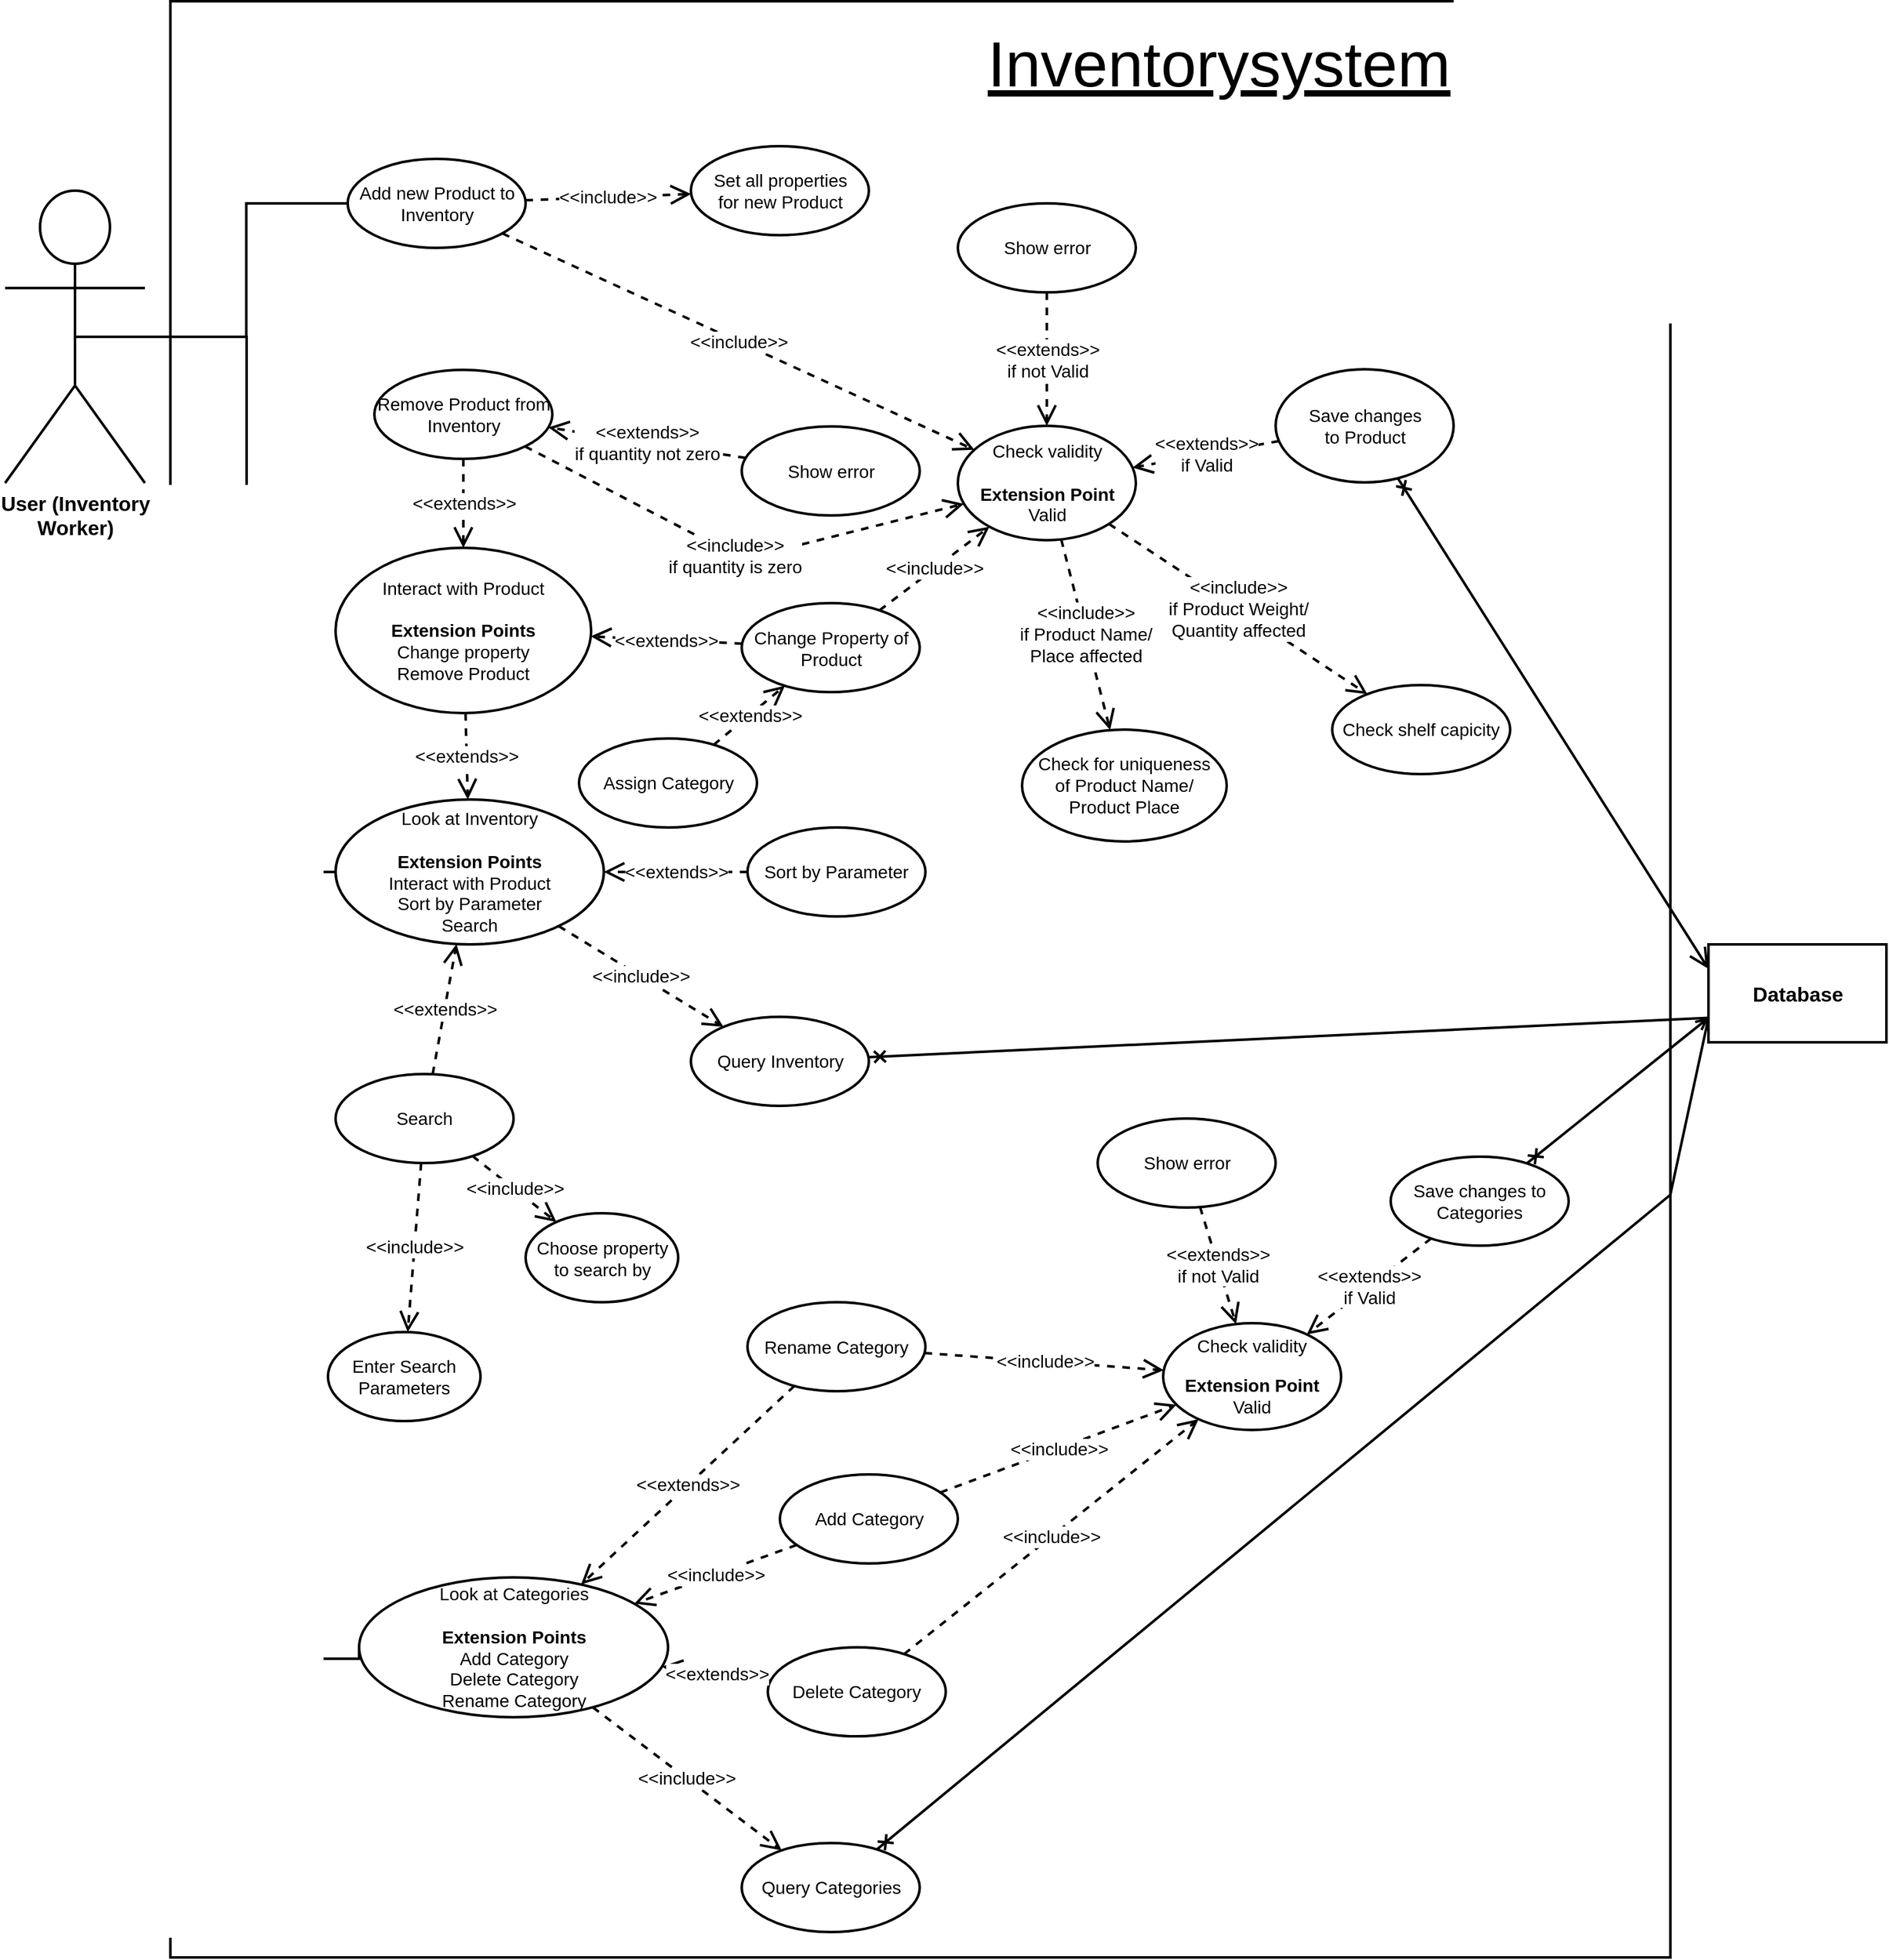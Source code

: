 <mxfile version="12.3.2" type="device" pages="1"><diagram id="t-Upmhj15z3J1N88mAHy" name="Page-1"><mxGraphModel dx="2347" dy="1347" grid="1" gridSize="10" guides="1" tooltips="1" connect="1" arrows="1" fold="1" page="1" pageScale="1" pageWidth="850" pageHeight="1100" math="0" shadow="0"><root><mxCell id="0"/><mxCell id="1" parent="0"/><mxCell id="CYlJP8960C6kTplcdS72-47" value="&lt;font style=&quot;font-size: 14px&quot;&gt;" style="rounded=0;whiteSpace=wrap;html=1;strokeWidth=2;" parent="1" vertex="1"><mxGeometry x="210" y="41" width="1180" height="1539" as="geometry"/></mxCell><mxCell id="6iQRYAnchm-Jq2LVLyEV-27" style="edgeStyle=orthogonalEdgeStyle;rounded=0;orthogonalLoop=1;jettySize=auto;html=1;exitX=0.5;exitY=0.5;exitDx=0;exitDy=0;exitPerimeter=0;endArrow=none;endFill=0;strokeWidth=2;" parent="1" source="6iQRYAnchm-Jq2LVLyEV-1" target="6iQRYAnchm-Jq2LVLyEV-3" edge="1"><mxGeometry relative="1" as="geometry"><mxPoint x="354.5" y="225" as="targetPoint"/></mxGeometry></mxCell><mxCell id="6iQRYAnchm-Jq2LVLyEV-31" style="edgeStyle=orthogonalEdgeStyle;rounded=0;orthogonalLoop=1;jettySize=auto;html=1;entryX=0;entryY=0.5;entryDx=0;entryDy=0;endArrow=none;endFill=0;strokeWidth=2;" parent="1" source="6iQRYAnchm-Jq2LVLyEV-1" target="6iQRYAnchm-Jq2LVLyEV-22" edge="1"><mxGeometry relative="1" as="geometry"><Array as="points"><mxPoint x="270" y="305"/><mxPoint x="270" y="726"/></Array></mxGeometry></mxCell><mxCell id="CYlJP8960C6kTplcdS72-53" style="edgeStyle=orthogonalEdgeStyle;rounded=0;orthogonalLoop=1;jettySize=auto;html=1;startArrow=none;startFill=0;endArrow=none;endFill=0;entryX=0;entryY=0.5;entryDx=0;entryDy=0;strokeWidth=2;exitX=0.5;exitY=0.5;exitDx=0;exitDy=0;exitPerimeter=0;" parent="1" source="6iQRYAnchm-Jq2LVLyEV-1" target="CYlJP8960C6kTplcdS72-52" edge="1"><mxGeometry relative="1" as="geometry"><Array as="points"><mxPoint x="270" y="305"/><mxPoint x="270" y="1345"/></Array></mxGeometry></mxCell><mxCell id="6iQRYAnchm-Jq2LVLyEV-1" value="&lt;font style=&quot;font-size: 16px&quot;&gt;&lt;b&gt;User (Inventory&lt;br&gt;Worker)&lt;/b&gt;&lt;/font&gt;" style="shape=umlActor;verticalLabelPosition=bottom;labelBackgroundColor=#ffffff;verticalAlign=top;html=1;outlineConnect=0;strokeWidth=2;" parent="1" vertex="1"><mxGeometry x="80" y="190" width="110" height="230" as="geometry"/></mxCell><mxCell id="6iQRYAnchm-Jq2LVLyEV-3" value="&lt;font style=&quot;font-size: 14px&quot;&gt;Add new Product to&lt;br&gt;Inventory&lt;/font&gt;" style="ellipse;whiteSpace=wrap;html=1;strokeWidth=2;" parent="1" vertex="1"><mxGeometry x="349.5" y="165" width="140" height="70" as="geometry"/></mxCell><mxCell id="6iQRYAnchm-Jq2LVLyEV-4" value="&lt;font style=&quot;font-size: 14px&quot;&gt;Set all properties&lt;br&gt;for new Product" style="ellipse;whiteSpace=wrap;html=1;strokeWidth=2;" parent="1" vertex="1"><mxGeometry x="619.5" y="155" width="140" height="70" as="geometry"/></mxCell><mxCell id="6iQRYAnchm-Jq2LVLyEV-12" value="&lt;font style=&quot;font-size: 14px&quot;&gt;Remove Product from&lt;br&gt;Inventory" style="ellipse;whiteSpace=wrap;html=1;strokeWidth=2;" parent="1" vertex="1"><mxGeometry x="370.5" y="331" width="140" height="70" as="geometry"/></mxCell><mxCell id="6iQRYAnchm-Jq2LVLyEV-17" value="&lt;font style=&quot;font-size: 14px&quot;&gt;&amp;lt;&amp;lt;extends&amp;gt;&amp;gt;&lt;br&gt;if quantity not zero" style="endArrow=open;endSize=12;dashed=1;html=1;strokeWidth=2;" parent="1" source="6iQRYAnchm-Jq2LVLyEV-18" target="6iQRYAnchm-Jq2LVLyEV-12" edge="1"><mxGeometry width="160" relative="1" as="geometry"><mxPoint x="554.5" y="510" as="sourcePoint"/><mxPoint x="129.5" y="521" as="targetPoint"/><Array as="points"/></mxGeometry></mxCell><mxCell id="6iQRYAnchm-Jq2LVLyEV-18" value="&lt;font style=&quot;font-size: 14px&quot;&gt;Show error" style="ellipse;whiteSpace=wrap;html=1;strokeWidth=2;" parent="1" vertex="1"><mxGeometry x="659.5" y="375.5" width="140" height="70" as="geometry"/></mxCell><mxCell id="6iQRYAnchm-Jq2LVLyEV-21" value="&lt;font style=&quot;font-size: 14px&quot;&gt;Search" style="ellipse;whiteSpace=wrap;html=1;strokeWidth=2;" parent="1" vertex="1"><mxGeometry x="340" y="885" width="140" height="70" as="geometry"/></mxCell><mxCell id="6iQRYAnchm-Jq2LVLyEV-22" value="&lt;font style=&quot;font-size: 14px&quot;&gt;Look at Inventory&lt;br&gt;&lt;br&gt;&lt;b&gt;Extension Points&lt;/b&gt;&lt;br&gt;Interact with Product&lt;br&gt;Sort by Parameter&lt;br&gt;Search" style="ellipse;whiteSpace=wrap;html=1;strokeWidth=2;" parent="1" vertex="1"><mxGeometry x="340" y="669" width="211" height="114" as="geometry"/></mxCell><mxCell id="CYlJP8960C6kTplcdS72-5" value="&lt;font style=&quot;font-size: 14px&quot;&gt;Interact with Product&lt;br&gt;&lt;br&gt;&lt;b&gt;Extension Points&lt;/b&gt;&lt;br&gt;Change property&lt;br&gt;Remove Product" style="ellipse;whiteSpace=wrap;html=1;strokeWidth=2;" parent="1" vertex="1"><mxGeometry x="340" y="471" width="201" height="130" as="geometry"/></mxCell><mxCell id="6iQRYAnchm-Jq2LVLyEV-43" value="&lt;font style=&quot;font-size: 14px&quot;&gt;&amp;lt;&amp;lt;include&amp;gt;&amp;gt;" style="endArrow=open;endSize=12;dashed=1;html=1;strokeWidth=2;" parent="1" source="6iQRYAnchm-Jq2LVLyEV-3" target="6iQRYAnchm-Jq2LVLyEV-4" edge="1"><mxGeometry width="160" relative="1" as="geometry"><mxPoint x="651.433" y="587.453" as="sourcePoint"/><mxPoint x="467" y="180" as="targetPoint"/><Array as="points"/></mxGeometry></mxCell><mxCell id="6iQRYAnchm-Jq2LVLyEV-44" value="&lt;font style=&quot;font-size: 14px&quot;&gt;&amp;lt;&amp;lt;include&amp;gt;&amp;gt;" style="endArrow=open;endSize=12;dashed=1;html=1;strokeWidth=2;" parent="1" source="6iQRYAnchm-Jq2LVLyEV-21" target="6iQRYAnchm-Jq2LVLyEV-45" edge="1"><mxGeometry width="160" relative="1" as="geometry"><mxPoint x="489.5" y="520" as="sourcePoint"/><mxPoint x="560" y="635" as="targetPoint"/><Array as="points"/></mxGeometry></mxCell><mxCell id="6iQRYAnchm-Jq2LVLyEV-45" value="&lt;font style=&quot;font-size: 14px&quot;&gt;Enter Search Parameters" style="ellipse;whiteSpace=wrap;html=1;strokeWidth=2;" parent="1" vertex="1"><mxGeometry x="334" y="1088" width="120" height="70" as="geometry"/></mxCell><mxCell id="CYlJP8960C6kTplcdS72-1" value="&lt;font style=&quot;font-size: 14px&quot;&gt;&amp;lt;&amp;lt;include&amp;gt;&amp;gt;" style="endArrow=open;endSize=12;dashed=1;html=1;strokeWidth=2;" parent="1" source="6iQRYAnchm-Jq2LVLyEV-21" target="CYlJP8960C6kTplcdS72-2" edge="1"><mxGeometry width="160" relative="1" as="geometry"><mxPoint x="478.561" y="591.977" as="sourcePoint"/><mxPoint x="560" y="744" as="targetPoint"/><Array as="points"/></mxGeometry></mxCell><mxCell id="CYlJP8960C6kTplcdS72-2" value="&lt;font style=&quot;font-size: 14px&quot;&gt;Choose property to search by" style="ellipse;whiteSpace=wrap;html=1;strokeWidth=2;" parent="1" vertex="1"><mxGeometry x="489.5" y="994.5" width="120" height="70" as="geometry"/></mxCell><mxCell id="CYlJP8960C6kTplcdS72-8" value="&lt;font style=&quot;font-size: 14px&quot;&gt;Change Property of&lt;br&gt;Product&lt;/font&gt;" style="ellipse;whiteSpace=wrap;html=1;strokeWidth=2;" parent="1" vertex="1"><mxGeometry x="659.5" y="514.5" width="140" height="70" as="geometry"/></mxCell><mxCell id="CYlJP8960C6kTplcdS72-12" value="&lt;font style=&quot;font-size: 14px&quot;&gt;Sort by Parameter" style="ellipse;whiteSpace=wrap;html=1;strokeWidth=2;" parent="1" vertex="1"><mxGeometry x="664" y="691" width="140" height="70" as="geometry"/></mxCell><mxCell id="CYlJP8960C6kTplcdS72-16" value="&lt;font style=&quot;font-size: 14px&quot;&gt;&amp;lt;&amp;lt;extends&amp;gt;&amp;gt;" style="endArrow=open;endSize=12;dashed=1;html=1;strokeWidth=2;" parent="1" source="CYlJP8960C6kTplcdS72-8" target="CYlJP8960C6kTplcdS72-5" edge="1"><mxGeometry width="160" relative="1" as="geometry"><mxPoint x="488.5" y="544" as="sourcePoint"/><mxPoint x="559.5" y="520" as="targetPoint"/><Array as="points"/></mxGeometry></mxCell><mxCell id="CYlJP8960C6kTplcdS72-17" value="&lt;font style=&quot;font-size: 14px&quot;&gt;&amp;lt;&amp;lt;extends&amp;gt;&amp;gt;" style="endArrow=open;endSize=12;dashed=1;html=1;strokeWidth=2;" parent="1" source="6iQRYAnchm-Jq2LVLyEV-12" target="CYlJP8960C6kTplcdS72-5" edge="1"><mxGeometry width="160" relative="1" as="geometry"><mxPoint x="461" y="520" as="sourcePoint"/><mxPoint x="499.5" y="520" as="targetPoint"/><Array as="points"/></mxGeometry></mxCell><mxCell id="CYlJP8960C6kTplcdS72-24" value="&lt;font style=&quot;font-size: 14px&quot;&gt;&amp;lt;&amp;lt;extends&amp;gt;&amp;gt;" style="endArrow=open;endSize=12;dashed=1;html=1;strokeWidth=2;" parent="1" source="CYlJP8960C6kTplcdS72-12" target="6iQRYAnchm-Jq2LVLyEV-22" edge="1"><mxGeometry width="160" relative="1" as="geometry"><mxPoint x="450.391" y="820.298" as="sourcePoint"/><mxPoint x="437.85" y="774.686" as="targetPoint"/><Array as="points"/></mxGeometry></mxCell><mxCell id="CYlJP8960C6kTplcdS72-25" value="&lt;font style=&quot;font-size: 14px&quot;&gt;&amp;lt;&amp;lt;extends&amp;gt;&amp;gt;&lt;br&gt;if Valid&lt;/font&gt;" style="endArrow=open;endSize=12;dashed=1;html=1;strokeWidth=2;" parent="1" source="CYlJP8960C6kTplcdS72-28" target="CYlJP8960C6kTplcdS72-26" edge="1"><mxGeometry width="160" relative="1" as="geometry"><mxPoint x="498.5" y="455" as="sourcePoint"/><mxPoint x="1369.5" y="191" as="targetPoint"/><Array as="points"/></mxGeometry></mxCell><mxCell id="CYlJP8960C6kTplcdS72-26" value="&lt;font style=&quot;font-size: 14px&quot;&gt;Check validity&lt;br&gt;&lt;br&gt;&lt;b&gt;Extension Point&lt;/b&gt;&lt;br&gt;Valid" style="ellipse;whiteSpace=wrap;html=1;strokeWidth=2;" parent="1" vertex="1"><mxGeometry x="829.5" y="375" width="140" height="90" as="geometry"/></mxCell><mxCell id="CYlJP8960C6kTplcdS72-27" value="&lt;font style=&quot;font-size: 14px&quot;&gt;&amp;lt;&amp;lt;include&amp;gt;&amp;gt;" style="endArrow=open;endSize=12;dashed=1;html=1;strokeWidth=2;" parent="1" source="CYlJP8960C6kTplcdS72-8" target="CYlJP8960C6kTplcdS72-26" edge="1"><mxGeometry width="160" relative="1" as="geometry"><mxPoint x="779.5" y="630" as="sourcePoint"/><mxPoint x="1039.5" y="610" as="targetPoint"/><Array as="points"/></mxGeometry></mxCell><mxCell id="CYlJP8960C6kTplcdS72-28" value="&lt;font style=&quot;font-size: 14px&quot;&gt;Save changes&lt;br&gt;to Product" style="ellipse;whiteSpace=wrap;html=1;strokeWidth=2;" parent="1" vertex="1"><mxGeometry x="1079.5" y="330.5" width="140" height="89" as="geometry"/></mxCell><mxCell id="CYlJP8960C6kTplcdS72-30" value="&lt;font style=&quot;font-size: 14px&quot;&gt;&amp;lt;&amp;lt;include&amp;gt;&amp;gt;" style="endArrow=open;endSize=12;dashed=1;html=1;strokeWidth=2;" parent="1" source="6iQRYAnchm-Jq2LVLyEV-3" target="CYlJP8960C6kTplcdS72-26" edge="1"><mxGeometry width="160" relative="1" as="geometry"><mxPoint x="717.389" y="564.472" as="sourcePoint"/><mxPoint x="911.679" y="460.559" as="targetPoint"/><Array as="points"/></mxGeometry></mxCell><mxCell id="CYlJP8960C6kTplcdS72-31" value="&lt;font style=&quot;font-size: 14px&quot;&gt;Check for uniqueness&lt;br&gt;of Product Name/ Product Place&lt;/font&gt;" style="ellipse;whiteSpace=wrap;html=1;strokeWidth=2;" parent="1" vertex="1"><mxGeometry x="880" y="614" width="161" height="88" as="geometry"/></mxCell><mxCell id="CYlJP8960C6kTplcdS72-32" value="&lt;font style=&quot;font-size: 14px&quot;&gt;&amp;lt;&amp;lt;include&amp;gt;&amp;gt;&lt;br&gt;if Product Name/&lt;br&gt;Place affected&lt;/font&gt;" style="endArrow=open;endSize=12;dashed=1;html=1;strokeWidth=2;" parent="1" source="CYlJP8960C6kTplcdS72-26" target="CYlJP8960C6kTplcdS72-31" edge="1"><mxGeometry width="160" relative="1" as="geometry"><mxPoint x="1059.5" y="590" as="sourcePoint"/><mxPoint x="839.5" y="630" as="targetPoint"/><Array as="points"/></mxGeometry></mxCell><mxCell id="CYlJP8960C6kTplcdS72-33" value="&lt;font style=&quot;font-size: 14px&quot;&gt;Check shelf capicity" style="ellipse;whiteSpace=wrap;html=1;strokeWidth=2;" parent="1" vertex="1"><mxGeometry x="1124" y="579" width="140" height="70" as="geometry"/></mxCell><mxCell id="CYlJP8960C6kTplcdS72-35" value="&lt;font style=&quot;font-size: 14px&quot;&gt;&amp;lt;&amp;lt;include&amp;gt;&amp;gt;&lt;br&gt;if Product Weight/&lt;br&gt;Quantity affected&lt;/font&gt;" style="endArrow=open;endSize=12;dashed=1;html=1;strokeWidth=2;" parent="1" source="CYlJP8960C6kTplcdS72-26" target="CYlJP8960C6kTplcdS72-33" edge="1"><mxGeometry width="160" relative="1" as="geometry"><mxPoint x="720.688" y="566.127" as="sourcePoint"/><mxPoint x="908.267" y="478.85" as="targetPoint"/><Array as="points"/></mxGeometry></mxCell><mxCell id="CYlJP8960C6kTplcdS72-36" value="&lt;font style=&quot;font-size: 14px&quot;&gt;Show error" style="ellipse;whiteSpace=wrap;html=1;strokeWidth=2;" parent="1" vertex="1"><mxGeometry x="829.5" y="200" width="140" height="70" as="geometry"/></mxCell><mxCell id="CYlJP8960C6kTplcdS72-37" value="&lt;font style=&quot;font-size: 14px&quot;&gt;&amp;lt;&amp;lt;extends&amp;gt;&amp;gt;&lt;br&gt;if not Valid&lt;/font&gt;" style="endArrow=open;endSize=12;dashed=1;html=1;strokeWidth=2;" parent="1" source="CYlJP8960C6kTplcdS72-36" target="CYlJP8960C6kTplcdS72-26" edge="1"><mxGeometry width="160" relative="1" as="geometry"><mxPoint x="959.5" y="490" as="sourcePoint"/><mxPoint x="989.5" y="310" as="targetPoint"/><Array as="points"/></mxGeometry></mxCell><mxCell id="CYlJP8960C6kTplcdS72-43" style="edgeStyle=none;rounded=0;orthogonalLoop=1;jettySize=auto;html=1;startArrow=cross;startFill=0;endArrow=none;endFill=0;strokeWidth=2;entryX=0;entryY=0.75;entryDx=0;entryDy=0;" parent="1" source="CYlJP8960C6kTplcdS72-45" target="CYlJP8960C6kTplcdS72-40" edge="1"><mxGeometry relative="1" as="geometry"><mxPoint x="1039.5" y="1030" as="targetPoint"/><mxPoint x="599.5" y="1030" as="sourcePoint"/></mxGeometry></mxCell><mxCell id="CYlJP8960C6kTplcdS72-40" value="&lt;font style=&quot;font-size: 16px&quot;&gt;&lt;b&gt;Database&lt;/b&gt;&lt;/font&gt;" style="html=1;strokeWidth=2;" parent="1" vertex="1"><mxGeometry x="1420" y="783" width="140" height="77" as="geometry"/></mxCell><mxCell id="CYlJP8960C6kTplcdS72-42" value="&lt;font style=&quot;font-size: 14px&quot;&gt;" style="endArrow=open;endSize=12;html=1;startArrow=cross;startFill=0;strokeWidth=2;entryX=0;entryY=0.25;entryDx=0;entryDy=0;" parent="1" source="CYlJP8960C6kTplcdS72-28" target="CYlJP8960C6kTplcdS72-40" edge="1"><mxGeometry width="160" relative="1" as="geometry"><mxPoint x="959.5" y="300" as="sourcePoint"/><mxPoint x="959.5" y="400.0" as="targetPoint"/><Array as="points"/></mxGeometry></mxCell><mxCell id="CYlJP8960C6kTplcdS72-45" value="&lt;font style=&quot;font-size: 14px&quot;&gt;Query Inventory&lt;/font&gt;" style="ellipse;whiteSpace=wrap;html=1;strokeWidth=2;" parent="1" vertex="1"><mxGeometry x="619.5" y="840" width="140" height="70" as="geometry"/></mxCell><mxCell id="CYlJP8960C6kTplcdS72-46" value="&lt;font style=&quot;font-size: 14px&quot;&gt;&amp;lt;&amp;lt;include&amp;gt;&amp;gt;" style="endArrow=open;endSize=12;dashed=1;html=1;strokeWidth=2;" parent="1" source="6iQRYAnchm-Jq2LVLyEV-22" target="CYlJP8960C6kTplcdS72-45" edge="1"><mxGeometry width="160" relative="1" as="geometry"><mxPoint x="684.167" y="774.15" as="sourcePoint"/><mxPoint x="647.196" y="856.141" as="targetPoint"/><Array as="points"/></mxGeometry></mxCell><mxCell id="CYlJP8960C6kTplcdS72-48" value="&lt;font style=&quot;font-size: 14px&quot;&gt;&lt;font size=&quot;1&quot;&gt;&lt;u style=&quot;font-size: 50px&quot;&gt;Inventorysystem&lt;/u&gt;&lt;/font&gt;" style="text;html=1;strokeColor=none;fillColor=none;align=center;verticalAlign=middle;whiteSpace=wrap;rounded=0;strokeWidth=2;" parent="1" vertex="1"><mxGeometry x="849.5" y="40" width="370" height="100" as="geometry"/></mxCell><mxCell id="CYlJP8960C6kTplcdS72-52" value="&lt;font style=&quot;font-size: 14px&quot;&gt;Look at Categories&lt;br&gt;&lt;br&gt;&lt;b&gt;Extension Points&lt;/b&gt;&lt;br&gt;Add Category&lt;br&gt;Delete Category&lt;br&gt;Rename Category&lt;/font&gt;" style="ellipse;whiteSpace=wrap;html=1;strokeWidth=2;" parent="1" vertex="1"><mxGeometry x="358.5" y="1281" width="243" height="110" as="geometry"/></mxCell><mxCell id="CYlJP8960C6kTplcdS72-54" value="&lt;font style=&quot;font-size: 14px&quot;&gt;Rename Category" style="ellipse;whiteSpace=wrap;html=1;strokeWidth=2;" parent="1" vertex="1"><mxGeometry x="664" y="1064.5" width="140" height="70" as="geometry"/></mxCell><mxCell id="CYlJP8960C6kTplcdS72-55" value="&lt;font style=&quot;font-size: 14px&quot;&gt;Delete Category" style="ellipse;whiteSpace=wrap;html=1;strokeWidth=2;" parent="1" vertex="1"><mxGeometry x="680" y="1336" width="140" height="70" as="geometry"/></mxCell><mxCell id="CYlJP8960C6kTplcdS72-58" value="&lt;font style=&quot;font-size: 14px&quot;&gt;&amp;lt;&amp;lt;extends&amp;gt;&amp;gt;" style="endArrow=open;endSize=12;dashed=1;html=1;strokeWidth=2;" parent="1" source="CYlJP8960C6kTplcdS72-55" target="CYlJP8960C6kTplcdS72-52" edge="1"><mxGeometry width="160" relative="1" as="geometry"><mxPoint x="473.057" y="820.979" as="sourcePoint"/><mxPoint x="454.937" y="784.021" as="targetPoint"/><Array as="points"/></mxGeometry></mxCell><mxCell id="CYlJP8960C6kTplcdS72-59" value="&lt;font style=&quot;font-size: 14px&quot;&gt;&amp;lt;&amp;lt;extends&amp;gt;&amp;gt;" style="endArrow=open;endSize=12;dashed=1;html=1;strokeWidth=2;" parent="1" source="CYlJP8960C6kTplcdS72-54" target="CYlJP8960C6kTplcdS72-52" edge="1"><mxGeometry width="160" relative="1" as="geometry"><mxPoint x="439.5" y="1281" as="sourcePoint"/><mxPoint x="439.5" y="1241" as="targetPoint"/><Array as="points"/></mxGeometry></mxCell><mxCell id="CYlJP8960C6kTplcdS72-60" value="&lt;span style=&quot;font-size: 14px&quot;&gt;Check validity&lt;/span&gt;&lt;br style=&quot;font-size: 14px&quot;&gt;&lt;br style=&quot;font-size: 14px&quot;&gt;&lt;b style=&quot;font-size: 14px&quot;&gt;Extension Point&lt;/b&gt;&lt;br style=&quot;font-size: 14px&quot;&gt;&lt;span style=&quot;font-size: 14px&quot;&gt;Valid&lt;/span&gt;" style="ellipse;whiteSpace=wrap;html=1;strokeWidth=2;" parent="1" vertex="1"><mxGeometry x="991" y="1081" width="140" height="84" as="geometry"/></mxCell><mxCell id="CYlJP8960C6kTplcdS72-61" value="&lt;font style=&quot;font-size: 14px&quot;&gt;Query Categories&lt;/font&gt;" style="ellipse;whiteSpace=wrap;html=1;strokeWidth=2;" parent="1" vertex="1"><mxGeometry x="659.5" y="1490" width="140" height="70" as="geometry"/></mxCell><mxCell id="CYlJP8960C6kTplcdS72-62" value="&lt;font style=&quot;font-size: 14px&quot;&gt;&amp;lt;&amp;lt;include&amp;gt;&amp;gt;" style="endArrow=open;endSize=12;dashed=1;html=1;strokeWidth=2;" parent="1" source="CYlJP8960C6kTplcdS72-52" target="CYlJP8960C6kTplcdS72-61" edge="1"><mxGeometry width="160" relative="1" as="geometry"><mxPoint x="419.693" y="774.722" as="sourcePoint"/><mxPoint x="367.255" y="981.275" as="targetPoint"/><Array as="points"/></mxGeometry></mxCell><mxCell id="CYlJP8960C6kTplcdS72-63" value="&lt;font style=&quot;font-size: 14px&quot;&gt;&amp;lt;&amp;lt;include&amp;gt;&amp;gt;" style="endArrow=open;endSize=12;dashed=1;html=1;strokeWidth=2;" parent="1" source="CYlJP8960C6kTplcdS72-54" target="CYlJP8960C6kTplcdS72-60" edge="1"><mxGeometry width="160" relative="1" as="geometry"><mxPoint x="684.167" y="774.15" as="sourcePoint"/><mxPoint x="647.196" y="856.141" as="targetPoint"/><Array as="points"/></mxGeometry></mxCell><mxCell id="CYlJP8960C6kTplcdS72-65" value="&lt;font style=&quot;font-size: 14px&quot;&gt;&amp;lt;&amp;lt;include&amp;gt;&amp;gt;" style="endArrow=open;endSize=12;dashed=1;html=1;strokeWidth=2;" parent="1" source="CYlJP8960C6kTplcdS72-55" target="CYlJP8960C6kTplcdS72-60" edge="1"><mxGeometry width="160" relative="1" as="geometry"><mxPoint x="491.401" y="1109.486" as="sourcePoint"/><mxPoint x="650.351" y="1182.376" as="targetPoint"/><Array as="points"/></mxGeometry></mxCell><mxCell id="CYlJP8960C6kTplcdS72-66" style="edgeStyle=none;rounded=0;orthogonalLoop=1;jettySize=auto;html=1;startArrow=cross;startFill=0;endArrow=none;endFill=0;strokeWidth=2;entryX=0;entryY=0.75;entryDx=0;entryDy=0;" parent="1" source="CYlJP8960C6kTplcdS72-61" target="CYlJP8960C6kTplcdS72-40" edge="1"><mxGeometry relative="1" as="geometry"><mxPoint x="1449.5" y="671" as="targetPoint"/><mxPoint x="428.495" y="1015.594" as="sourcePoint"/><Array as="points"><mxPoint x="1390" y="980"/></Array></mxGeometry></mxCell><mxCell id="CYlJP8960C6kTplcdS72-67" style="edgeStyle=none;rounded=0;orthogonalLoop=1;jettySize=auto;html=1;startArrow=cross;startFill=0;endArrow=open;endFill=0;strokeWidth=2;entryX=0;entryY=0.75;entryDx=0;entryDy=0;" parent="1" source="CYlJP8960C6kTplcdS72-15" target="CYlJP8960C6kTplcdS72-40" edge="1"><mxGeometry relative="1" as="geometry"><mxPoint x="1344.5" y="480" as="targetPoint"/><mxPoint x="383.711" y="1403.857" as="sourcePoint"/></mxGeometry></mxCell><mxCell id="CYlJP8960C6kTplcdS72-6" value="&lt;font style=&quot;font-size: 14px&quot;&gt;&amp;lt;&amp;lt;extends&amp;gt;&amp;gt;" style="endArrow=open;endSize=12;dashed=1;html=1;strokeWidth=2;" parent="1" source="CYlJP8960C6kTplcdS72-5" target="6iQRYAnchm-Jq2LVLyEV-22" edge="1"><mxGeometry width="160" relative="1" as="geometry"><mxPoint x="428.5" y="490" as="sourcePoint"/><mxPoint x="49.5" y="731" as="targetPoint"/><Array as="points"/></mxGeometry></mxCell><mxCell id="CYlJP8960C6kTplcdS72-7" value="&lt;font style=&quot;font-size: 14px&quot;&gt;&amp;lt;&amp;lt;extends&amp;gt;&amp;gt;" style="endArrow=open;endSize=12;dashed=1;html=1;strokeWidth=2;" parent="1" source="6iQRYAnchm-Jq2LVLyEV-21" target="6iQRYAnchm-Jq2LVLyEV-22" edge="1"><mxGeometry width="160" relative="1" as="geometry"><mxPoint x="428.5" y="625" as="sourcePoint"/><mxPoint x="428.5" y="705" as="targetPoint"/><Array as="points"/></mxGeometry></mxCell><mxCell id="CYlJP8960C6kTplcdS72-11" value="&lt;font style=&quot;font-size: 14px&quot;&gt;&amp;lt;&amp;lt;include&amp;gt;&amp;gt;&lt;br&gt;if quantity is zero&lt;/font&gt;" style="endArrow=open;endSize=12;dashed=1;html=1;strokeWidth=2;" parent="1" source="6iQRYAnchm-Jq2LVLyEV-12" target="CYlJP8960C6kTplcdS72-26" edge="1"><mxGeometry width="160" relative="1" as="geometry"><mxPoint x="720.867" y="566.223" as="sourcePoint"/><mxPoint x="899.277" y="483.035" as="targetPoint"/><Array as="points"><mxPoint x="660" y="480"/></Array></mxGeometry></mxCell><mxCell id="CYlJP8960C6kTplcdS72-18" value="&lt;font style=&quot;font-size: 14px&quot;&gt;Assign Category&lt;/font&gt;" style="ellipse;whiteSpace=wrap;html=1;strokeWidth=2;" parent="1" vertex="1"><mxGeometry x="531.5" y="621" width="140" height="70" as="geometry"/></mxCell><mxCell id="CYlJP8960C6kTplcdS72-19" value="&lt;font style=&quot;font-size: 14px&quot;&gt;&amp;lt;&amp;lt;extends&amp;gt;&amp;gt;" style="endArrow=open;endSize=12;dashed=1;html=1;strokeWidth=2;" parent="1" source="CYlJP8960C6kTplcdS72-18" target="CYlJP8960C6kTplcdS72-8" edge="1"><mxGeometry width="160" relative="1" as="geometry"><mxPoint x="602.228" y="561.324" as="sourcePoint"/><mxPoint x="497.694" y="545.836" as="targetPoint"/><Array as="points"/></mxGeometry></mxCell><mxCell id="CYlJP8960C6kTplcdS72-15" value="&lt;font style=&quot;font-size: 14px&quot;&gt;Save changes to Categories" style="ellipse;whiteSpace=wrap;html=1;strokeWidth=2;" parent="1" vertex="1"><mxGeometry x="1170" y="950" width="140" height="70" as="geometry"/></mxCell><mxCell id="CYlJP8960C6kTplcdS72-20" value="&lt;font style=&quot;font-size: 14px&quot;&gt;&amp;lt;&amp;lt;extends&amp;gt;&amp;gt;&lt;br&gt;if Valid&lt;br&gt;&lt;/font&gt;" style="endArrow=open;endSize=12;dashed=1;html=1;strokeWidth=2;" parent="1" source="CYlJP8960C6kTplcdS72-15" target="CYlJP8960C6kTplcdS72-60" edge="1"><mxGeometry width="160" relative="1" as="geometry"><mxPoint x="769.641" y="694.218" as="sourcePoint"/><mxPoint x="569.287" y="701.383" as="targetPoint"/><Array as="points"/></mxGeometry></mxCell><mxCell id="CYlJP8960C6kTplcdS72-21" value="&lt;font style=&quot;font-size: 14px&quot;&gt;Show error&lt;/font&gt;" style="ellipse;whiteSpace=wrap;html=1;strokeWidth=2;" parent="1" vertex="1"><mxGeometry x="939.5" y="920" width="140" height="70" as="geometry"/></mxCell><mxCell id="CYlJP8960C6kTplcdS72-22" value="&lt;font style=&quot;font-size: 14px&quot;&gt;&amp;lt;&amp;lt;extends&amp;gt;&amp;gt;&lt;br&gt;if not Valid&lt;br&gt;&lt;/font&gt;" style="endArrow=open;endSize=12;dashed=1;html=1;strokeWidth=2;" parent="1" source="CYlJP8960C6kTplcdS72-21" target="CYlJP8960C6kTplcdS72-60" edge="1"><mxGeometry width="160" relative="1" as="geometry"><mxPoint x="1173.767" y="1026.567" as="sourcePoint"/><mxPoint x="1106.177" y="1096.688" as="targetPoint"/><Array as="points"/></mxGeometry></mxCell><mxCell id="3yFwSrUESGgwkxsdpFeA-1" value="&lt;font style=&quot;font-size: 14px&quot;&gt;Add Category&lt;/font&gt;" style="ellipse;whiteSpace=wrap;html=1;strokeWidth=2;" parent="1" vertex="1"><mxGeometry x="689.5" y="1200" width="140" height="70" as="geometry"/></mxCell><mxCell id="3yFwSrUESGgwkxsdpFeA-2" value="&lt;font style=&quot;font-size: 14px&quot;&gt;&amp;lt;&amp;lt;include&amp;gt;&amp;gt;" style="endArrow=open;endSize=12;dashed=1;html=1;strokeWidth=2;" parent="1" source="3yFwSrUESGgwkxsdpFeA-1" target="CYlJP8960C6kTplcdS72-60" edge="1"><mxGeometry width="160" relative="1" as="geometry"><mxPoint x="921.401" y="1092.342" as="sourcePoint"/><mxPoint x="1007.092" y="1115.863" as="targetPoint"/><Array as="points"/></mxGeometry></mxCell><mxCell id="3yFwSrUESGgwkxsdpFeA-3" value="&lt;font style=&quot;font-size: 14px&quot;&gt;&amp;lt;&amp;lt;include&amp;gt;&amp;gt;" style="endArrow=open;endSize=12;dashed=1;html=1;strokeWidth=2;" parent="1" source="3yFwSrUESGgwkxsdpFeA-1" target="CYlJP8960C6kTplcdS72-52" edge="1"><mxGeometry width="160" relative="1" as="geometry"><mxPoint x="926.333" y="1155.592" as="sourcePoint"/><mxPoint x="1003.264" y="1143.596" as="targetPoint"/><Array as="points"/></mxGeometry></mxCell></root></mxGraphModel></diagram></mxfile>